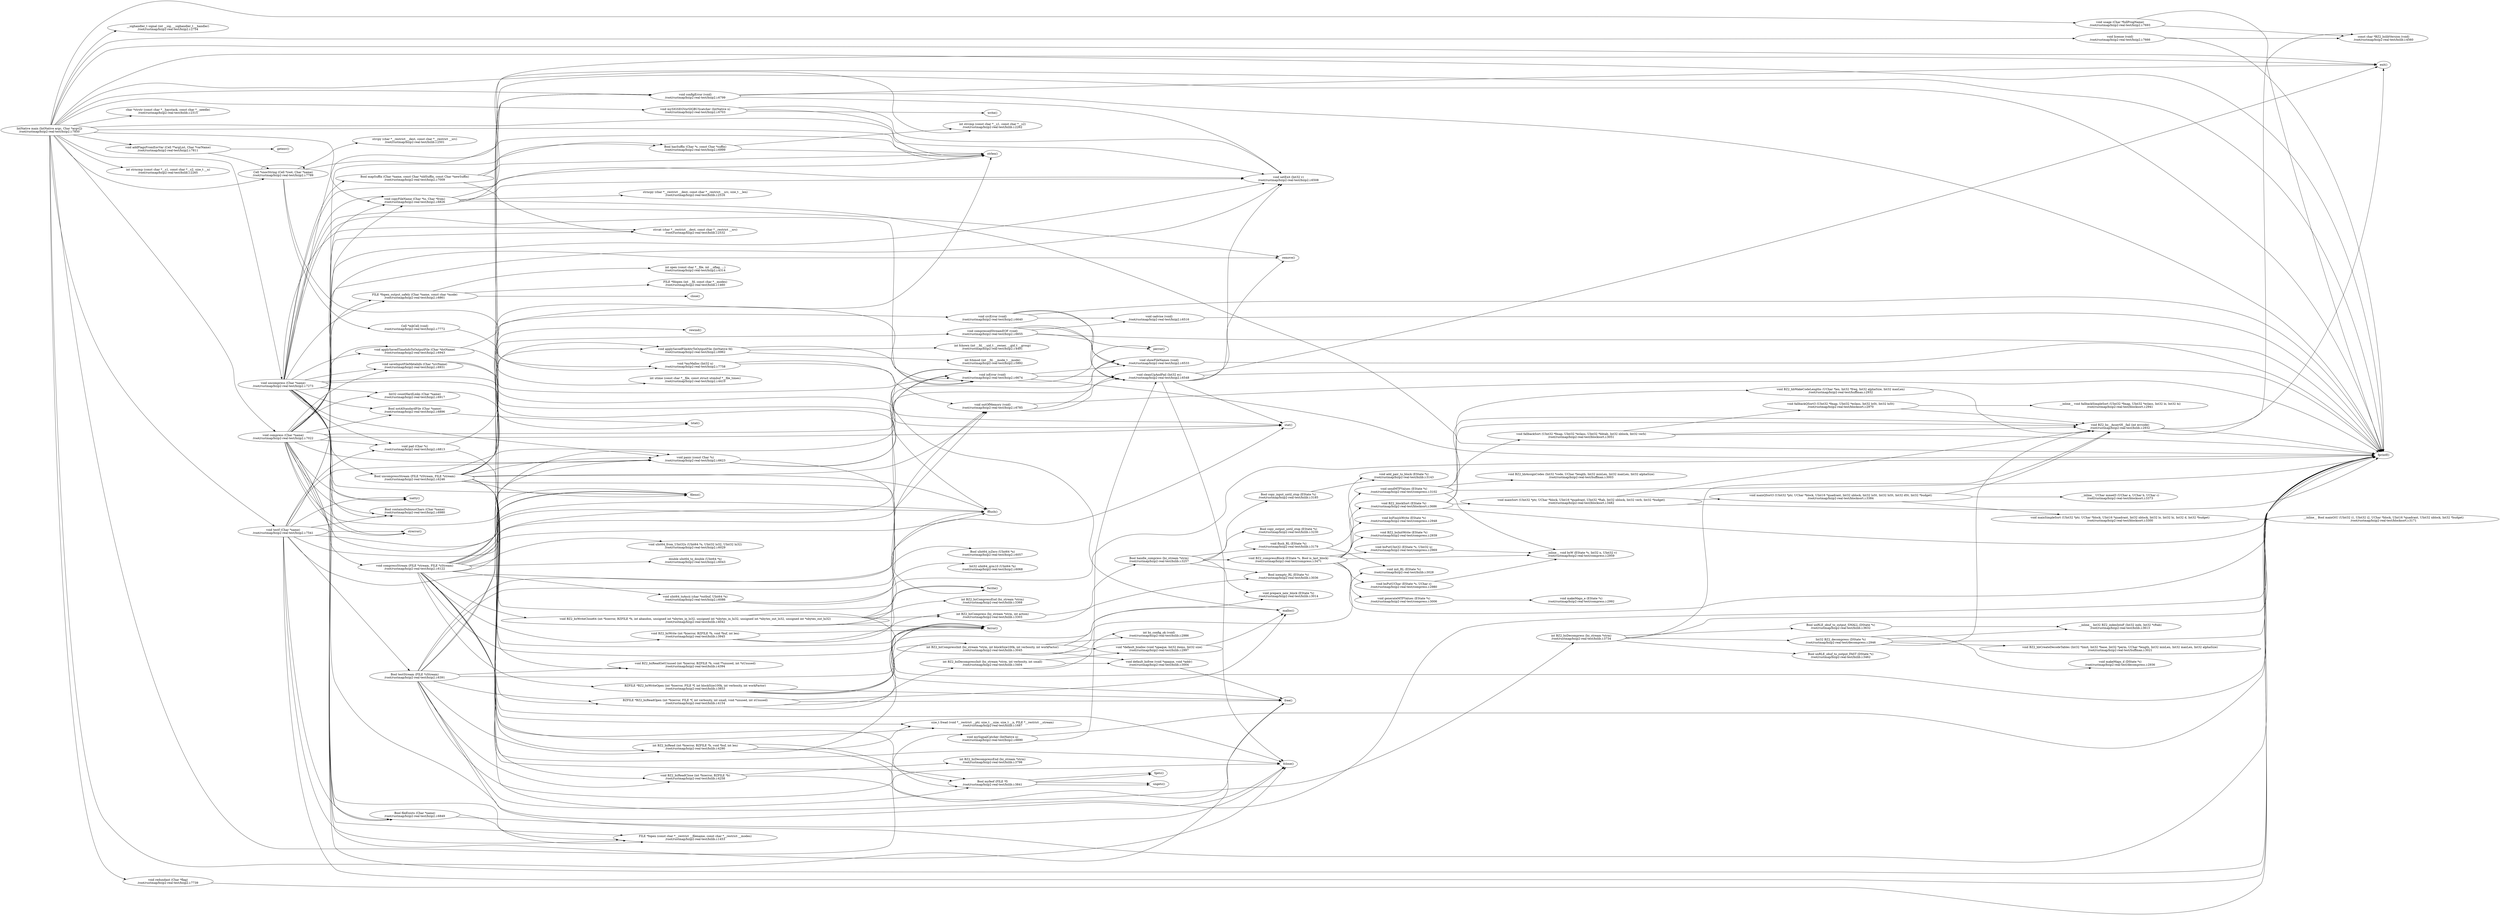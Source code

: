 digraph G {
rankdir="LR";
    main [label="IntNative main (IntNative argc, Char *argv[])
/root/rustmap/bzip2-real-test/bzip2.i:7850"]
    main -> configError
    main -> signal
    main -> mySIGSEGVorSIGBUScatcher
    main -> copyFileName
    main -> addFlagsFromEnvVar
    main -> snocString
    main -> strcmp
    main -> strlen
    main -> strstr
    main -> license
    main -> usage
    main -> exit
    main -> fprintf
    main -> redundant
    main -> strncmp
    main -> mySignalCatcher
    main -> compress
    main -> uncompress
    main -> setExit
    main -> testf
    main -> free
    configError [label="void configError (void)
/root/rustmap/bzip2-real-test/bzip2.i:6799"]
    configError -> fprintf
    configError -> setExit
    configError -> exit
    fprintf [label="fprintf()"]
    setExit [label="void setExit (Int32 v)
/root/rustmap/bzip2-real-test/bzip2.i:6508"]
    exit [label="exit()"]
    signal [label="__sighandler_t signal (int __sig, __sighandler_t __handler)
/root/rustmap/bzip2-real-test/bzip2.i:2754"]
    mySIGSEGVorSIGBUScatcher [label="void mySIGSEGVorSIGBUScatcher (IntNative n)
/root/rustmap/bzip2-real-test/bzip2.i:6703"]
    mySIGSEGVorSIGBUScatcher -> write
    mySIGSEGVorSIGBUScatcher -> strlen
    mySIGSEGVorSIGBUScatcher -> setExit
    write [label="write()"]
    strlen [label="strlen()"]
    copyFileName [label="void copyFileName (Char *to, Char *from)
/root/rustmap/bzip2-real-test/bzip2.i:6826"]
    copyFileName -> strlen
    copyFileName -> fprintf
    copyFileName -> setExit
    copyFileName -> exit
    copyFileName -> strncpy
    strncpy [label="strncpy (char *__restrict __dest, const char *__restrict __src, size_t __len)
/root/rustmap/bzip2-real-test/bzlib.i:2516"]
    addFlagsFromEnvVar [label="void addFlagsFromEnvVar (Cell **argList, Char *varName)
/root/rustmap/bzip2-real-test/bzip2.i:7811"]
    addFlagsFromEnvVar -> getenv
    addFlagsFromEnvVar -> snocString
    getenv [label="getenv()"]
    snocString [label="Cell *snocString (Cell *root, Char *name)
/root/rustmap/bzip2-real-test/bzip2.i:7789"]
    snocString -> mkCell
    snocString -> myMalloc
    snocString -> strlen
    snocString -> strcpy
    snocString -> snocString
    mkCell [label="Cell *mkCell (void)
/root/rustmap/bzip2-real-test/bzip2.i:7772"]
    mkCell -> myMalloc
    myMalloc [label="void *myMalloc (Int32 n)
/root/rustmap/bzip2-real-test/bzip2.i:7758"]
    myMalloc -> malloc
    myMalloc -> outOfMemory
    malloc [label="malloc()"]
    outOfMemory [label="void outOfMemory (void)
/root/rustmap/bzip2-real-test/bzip2.i:6785"]
    outOfMemory -> fprintf
    outOfMemory -> showFileNames
    outOfMemory -> cleanUpAndFail
    showFileNames [label="void showFileNames (void)
/root/rustmap/bzip2-real-test/bzip2.i:6533"]
    showFileNames -> fprintf
    cleanUpAndFail [label="void cleanUpAndFail (Int32 ec)
/root/rustmap/bzip2-real-test/bzip2.i:6548"]
    cleanUpAndFail -> stat
    cleanUpAndFail -> fprintf
    cleanUpAndFail -> fclose
    cleanUpAndFail -> remove
    cleanUpAndFail -> setExit
    cleanUpAndFail -> exit
    stat [label="stat()"]
    fclose [label="fclose()"]
    remove [label="remove()"]
    strcpy [label="strcpy (char *__restrict __dest, const char *__restrict __src)
/root/rustmap/bzip2-real-test/bzlib.i:2501"]
    strcmp [label="int strcmp (const char *__s1, const char *__s2)
/root/rustmap/bzip2-real-test/bzlib.i:2262"]
    strstr [label="char *strstr (const char *__haystack, const char *__needle)
/root/rustmap/bzip2-real-test/bzlib.i:2315"]
    license [label="void license (void)
/root/rustmap/bzip2-real-test/bzip2.i:7666"]
    license -> fprintf
    license -> BZ2_bzlibVersion
    BZ2_bzlibVersion [label="const char *BZ2_bzlibVersion (void)
/root/rustmap/bzip2-real-test/bzlib.i:4560"]
    usage [label="void usage (Char *fullProgName)
/root/rustmap/bzip2-real-test/bzip2.i:7693"]
    usage -> fprintf
    usage -> BZ2_bzlibVersion
    redundant [label="void redundant (Char *flag)
/root/rustmap/bzip2-real-test/bzip2.i:7739"]
    redundant -> fprintf
    strncmp [label="int strncmp (const char *__s1, const char *__s2, size_t __n)
/root/rustmap/bzip2-real-test/bzlib.i:2265"]
    mySignalCatcher [label="void mySignalCatcher (IntNative n)
/root/rustmap/bzip2-real-test/bzip2.i:6690"]
    mySignalCatcher -> fprintf
    mySignalCatcher -> cleanUpAndFail
    compress [label="void compress (Char *name)
/root/rustmap/bzip2-real-test/bzip2.i:7022"]
    compress -> panic
    compress -> copyFileName
    compress -> strcat
    compress -> containsDubiousChars
    compress -> fprintf
    compress -> setExit
    compress -> fileExists
    compress -> strerror
    compress -> hasSuffix
    compress -> stat
    compress -> notAStandardFile
    compress -> remove
    compress -> countHardLinks
    compress -> saveInputFileMetaInfo
    compress -> isatty
    compress -> fileno
    compress -> fopen
    compress -> fclose
    compress -> fopen_output_safely
    compress -> pad
    compress -> fflush
    compress -> compressStream
    compress -> applySavedTimeInfoToOutputFile
    compress -> ioError
    panic [label="void panic (const Char *s)
/root/rustmap/bzip2-real-test/bzip2.i:6623"]
    panic -> fprintf
    panic -> showFileNames
    panic -> cleanUpAndFail
    strcat [label="strcat (char *__restrict __dest, const char *__restrict __src)
/root/rustmap/bzip2-real-test/bzlib.i:2532"]
    containsDubiousChars [label="Bool containsDubiousChars (Char *name)
/root/rustmap/bzip2-real-test/bzip2.i:6980"]
    fileExists [label="Bool fileExists (Char *name)
/root/rustmap/bzip2-real-test/bzip2.i:6849"]
    fileExists -> fopen
    fileExists -> fclose
    fopen [label="FILE *fopen (const char *__restrict __filename, const char *__restrict __modes)
/root/rustmap/bzip2-real-test/bzlib.i:1453"]
    strerror [label="strerror()"]
    hasSuffix [label="Bool hasSuffix (Char *s, const Char *suffix)
/root/rustmap/bzip2-real-test/bzip2.i:6999"]
    hasSuffix -> strlen
    hasSuffix -> strcmp
    notAStandardFile [label="Bool notAStandardFile (Char *name)
/root/rustmap/bzip2-real-test/bzip2.i:6896"]
    notAStandardFile -> lstat
    lstat [label="lstat()"]
    countHardLinks [label="Int32 countHardLinks (Char *name)
/root/rustmap/bzip2-real-test/bzip2.i:6917"]
    countHardLinks -> lstat
    saveInputFileMetaInfo [label="void saveInputFileMetaInfo (Char *srcName)
/root/rustmap/bzip2-real-test/bzip2.i:6931"]
    saveInputFileMetaInfo -> stat
    saveInputFileMetaInfo -> ioError
    ioError [label="void ioError (void)
/root/rustmap/bzip2-real-test/bzip2.i:6674"]
    ioError -> fprintf
    ioError -> perror
    ioError -> showFileNames
    ioError -> cleanUpAndFail
    perror [label="perror()"]
    isatty [label="isatty()"]
    fileno [label="fileno()"]
    fopen_output_safely [label="FILE *fopen_output_safely (Char *name, const char *mode)
/root/rustmap/bzip2-real-test/bzip2.i:6861"]
    fopen_output_safely -> open
    fopen_output_safely -> fdopen
    fopen_output_safely -> close
    open [label="int open (const char *__file, int __oflag, ...)
/root/rustmap/bzip2-real-test/bzip2.i:4314"]
    fdopen [label="FILE *fdopen (int __fd, const char *__modes)
/root/rustmap/bzip2-real-test/bzlib.i:1460"]
    close [label="close()"]
    pad [label="void pad (Char *s)
/root/rustmap/bzip2-real-test/bzip2.i:6813"]
    pad -> strlen
    pad -> fprintf
    fflush [label="fflush()"]
    compressStream [label="void compressStream (FILE *stream, FILE *zStream)
/root/rustmap/bzip2-real-test/bzip2.i:6122"]
    compressStream -> ferror
    compressStream -> BZ2_bzWriteOpen
    compressStream -> fprintf
    compressStream -> myfeof
    compressStream -> fread
    compressStream -> BZ2_bzWrite
    compressStream -> BZ2_bzWriteClose64
    compressStream -> fflush
    compressStream -> fileno
    compressStream -> applySavedFileAttrToOutputFile
    compressStream -> fclose
    compressStream -> uInt64_from_UInt32s
    compressStream -> uInt64_to_double
    compressStream -> uInt64_toAscii
    compressStream -> configError
    compressStream -> outOfMemory
    compressStream -> ioError
    compressStream -> panic
    ferror [label="ferror()"]
    BZ2_bzWriteOpen [label="BZFILE *BZ2_bzWriteOpen (int *bzerror, FILE *f, int blockSize100k, int verbosity, int workFactor)
/root/rustmap/bzip2-real-test/bzlib.i:3853"]
    BZ2_bzWriteOpen -> ferror
    BZ2_bzWriteOpen -> malloc
    BZ2_bzWriteOpen -> BZ2_bzCompressInit
    BZ2_bzWriteOpen -> free
    BZ2_bzCompressInit [label="int BZ2_bzCompressInit (bz_stream *strm, int blockSize100k, int verbosity, int workFactor)
/root/rustmap/bzip2-real-test/bzlib.i:3045"]
    BZ2_bzCompressInit -> bz_config_ok
    BZ2_bzCompressInit -> default_bzalloc
    BZ2_bzCompressInit -> default_bzfree
    BZ2_bzCompressInit -> init_RL
    BZ2_bzCompressInit -> prepare_new_block
    bz_config_ok [label="int bz_config_ok (void)
/root/rustmap/bzip2-real-test/bzlib.i:2986"]
    default_bzalloc [label="void *default_bzalloc (void *opaque, Int32 items, Int32 size)
/root/rustmap/bzip2-real-test/bzlib.i:2997"]
    default_bzalloc -> malloc
    default_bzfree [label="void default_bzfree (void *opaque, void *addr)
/root/rustmap/bzip2-real-test/bzlib.i:3004"]
    default_bzfree -> free
    free [label="free()"]
    init_RL [label="void init_RL (EState *s)
/root/rustmap/bzip2-real-test/bzlib.i:3028"]
    prepare_new_block [label="void prepare_new_block (EState *s)
/root/rustmap/bzip2-real-test/bzlib.i:3014"]
    myfeof [label="Bool myfeof (FILE *f)
/root/rustmap/bzip2-real-test/bzip2.i:6109"]
    myfeof -> fgetc
    myfeof -> ungetc
    fgetc [label="fgetc()"]
    ungetc [label="ungetc()"]
    fread [label="size_t fread (void *__restrict __ptr, size_t __size, size_t __n, FILE *__restrict __stream)
/root/rustmap/bzip2-real-test/bzlib.i:1687"]
    BZ2_bzWrite [label="void BZ2_bzWrite (int *bzerror, BZFILE *b, void *buf, int len)
/root/rustmap/bzip2-real-test/bzlib.i:3945"]
    BZ2_bzWrite -> ferror
    BZ2_bzWrite -> BZ2_bzCompress
    BZ2_bzWrite -> fwrite
    BZ2_bzCompress [label="int BZ2_bzCompress (bz_stream *strm, int action)
/root/rustmap/bzip2-real-test/bzlib.i:3303"]
    BZ2_bzCompress -> handle_compress
    BZ2_bzCompress -> isempty_RL
    handle_compress [label="Bool handle_compress (bz_stream *strm)
/root/rustmap/bzip2-real-test/bzlib.i:3257"]
    handle_compress -> copy_output_until_stop
    handle_compress -> isempty_RL
    handle_compress -> prepare_new_block
    handle_compress -> copy_input_until_stop
    handle_compress -> flush_RL
    handle_compress -> BZ2_compressBlock
    copy_output_until_stop [label="Bool copy_output_until_stop (EState *s)
/root/rustmap/bzip2-real-test/bzlib.i:3230"]
    isempty_RL [label="Bool isempty_RL (EState *s)
/root/rustmap/bzip2-real-test/bzlib.i:3036"]
    copy_input_until_stop [label="Bool copy_input_until_stop (EState *s)
/root/rustmap/bzip2-real-test/bzlib.i:3185"]
    copy_input_until_stop -> add_pair_to_block
    add_pair_to_block [label="void add_pair_to_block (EState *s)
/root/rustmap/bzip2-real-test/bzlib.i:3143"]
    flush_RL [label="void flush_RL (EState *s)
/root/rustmap/bzip2-real-test/bzlib.i:3179"]
    flush_RL -> add_pair_to_block
    flush_RL -> init_RL
    BZ2_compressBlock [label="void BZ2_compressBlock (EState *s, Bool is_last_block)
/root/rustmap/bzip2-real-test/compress.i:3471"]
    BZ2_compressBlock -> fprintf
    BZ2_compressBlock -> BZ2_blockSort
    BZ2_compressBlock -> BZ2_bsInitWrite
    BZ2_compressBlock -> bsPutUChar
    BZ2_compressBlock -> bsPutUInt32
    BZ2_compressBlock -> bsW
    BZ2_compressBlock -> generateMTFValues
    BZ2_compressBlock -> sendMTFValues
    BZ2_compressBlock -> bsFinishWrite
    BZ2_blockSort [label="void BZ2_blockSort (EState *s)
/root/rustmap/bzip2-real-test/blocksort.i:3686"]
    BZ2_blockSort -> fallbackSort
    BZ2_blockSort -> mainSort
    BZ2_blockSort -> fprintf
    BZ2_blockSort -> BZ2_bz__AssertH__fail
    fallbackSort [label="void fallbackSort (UInt32 *fmap, UInt32 *eclass, UInt32 *bhtab, Int32 nblock, Int32 verb)
/root/rustmap/bzip2-real-test/blocksort.i:3051"]
    fallbackSort -> fprintf
    fallbackSort -> fallbackQSort3
    fallbackSort -> BZ2_bz__AssertH__fail
    fallbackQSort3 [label="void fallbackQSort3 (UInt32 *fmap, UInt32 *eclass, Int32 loSt, Int32 hiSt)
/root/rustmap/bzip2-real-test/blocksort.i:2970"]
    fallbackQSort3 -> BZ2_bz__AssertH__fail
    fallbackQSort3 -> fallbackSimpleSort
    BZ2_bz__AssertH__fail [label="void BZ2_bz__AssertH__fail (int errcode)
/root/rustmap/bzip2-real-test/bzlib.i:2932"]
    BZ2_bz__AssertH__fail -> fprintf
    BZ2_bz__AssertH__fail -> BZ2_bzlibVersion
    BZ2_bz__AssertH__fail -> exit
    fallbackSimpleSort [label="__inline__ void fallbackSimpleSort (UInt32 *fmap, UInt32 *eclass, Int32 lo, Int32 hi)
/root/rustmap/bzip2-real-test/blocksort.i:2941"]
    mainSort [label="void mainSort (UInt32 *ptr, UChar *block, UInt16 *quadrant, UInt32 *ftab, Int32 nblock, Int32 verb, Int32 *budget)
/root/rustmap/bzip2-real-test/blocksort.i:3482"]
    mainSort -> fprintf
    mainSort -> mainQSort3
    mainSort -> BZ2_bz__AssertH__fail
    mainQSort3 [label="void mainQSort3 (UInt32 *ptr, UChar *block, UInt16 *quadrant, Int32 nblock, Int32 loSt, Int32 hiSt, Int32 dSt, Int32 *budget)
/root/rustmap/bzip2-real-test/blocksort.i:3384"]
    mainQSort3 -> BZ2_bz__AssertH__fail
    mainQSort3 -> mainSimpleSort
    mainQSort3 -> mmed3
    mainSimpleSort [label="void mainSimpleSort (UInt32 *ptr, UChar *block, UInt16 *quadrant, Int32 nblock, Int32 lo, Int32 hi, Int32 d, Int32 *budget)
/root/rustmap/bzip2-real-test/blocksort.i:3300"]
    mainSimpleSort -> mainGtU
    mainGtU [label="__inline__ Bool mainGtU (UInt32 i1, UInt32 i2, UChar *block, UInt16 *quadrant, UInt32 nblock, Int32 *budget)
/root/rustmap/bzip2-real-test/blocksort.i:3171"]
    mmed3 [label="__inline__ UChar mmed3 (UChar a, UChar b, UChar c)
/root/rustmap/bzip2-real-test/blocksort.i:3373"]
    BZ2_bsInitWrite [label="void BZ2_bsInitWrite (EState *s)
/root/rustmap/bzip2-real-test/compress.i:2939"]
    bsPutUChar [label="void bsPutUChar (EState *s, UChar c)
/root/rustmap/bzip2-real-test/compress.i:2980"]
    bsPutUChar -> bsW
    bsW [label="__inline__ void bsW (EState *s, Int32 n, UInt32 v)
/root/rustmap/bzip2-real-test/compress.i:2959"]
    bsPutUInt32 [label="void bsPutUInt32 (EState *s, UInt32 u)
/root/rustmap/bzip2-real-test/compress.i:2969"]
    bsPutUInt32 -> bsW
    generateMTFValues [label="void generateMTFValues (EState *s)
/root/rustmap/bzip2-real-test/compress.i:3006"]
    generateMTFValues -> makeMaps_e
    makeMaps_e [label="void makeMaps_e (EState *s)
/root/rustmap/bzip2-real-test/compress.i:2992"]
    sendMTFValues [label="void sendMTFValues (EState *s)
/root/rustmap/bzip2-real-test/compress.i:3102"]
    sendMTFValues -> fprintf
    sendMTFValues -> BZ2_bz__AssertH__fail
    sendMTFValues -> BZ2_hbMakeCodeLengths
    sendMTFValues -> BZ2_hbAssignCodes
    sendMTFValues -> bsW
    BZ2_hbMakeCodeLengths [label="void BZ2_hbMakeCodeLengths (UChar *len, Int32 *freq, Int32 alphaSize, Int32 maxLen)
/root/rustmap/bzip2-real-test/huffman.i:2932"]
    BZ2_hbMakeCodeLengths -> BZ2_bz__AssertH__fail
    BZ2_hbAssignCodes [label="void BZ2_hbAssignCodes (Int32 *code, UChar *length, Int32 minLen, Int32 maxLen, Int32 alphaSize)
/root/rustmap/bzip2-real-test/huffman.i:3003"]
    bsFinishWrite [label="void bsFinishWrite (EState *s)
/root/rustmap/bzip2-real-test/compress.i:2948"]
    fwrite [label="fwrite()"]
    BZ2_bzWriteClose64 [label="void BZ2_bzWriteClose64 (int *bzerror, BZFILE *b, int abandon, unsigned int *nbytes_in_lo32, unsigned int *nbytes_in_hi32, unsigned int *nbytes_out_lo32, unsigned int *nbytes_out_hi32)
/root/rustmap/bzip2-real-test/bzlib.i:4042"]
    BZ2_bzWriteClose64 -> ferror
    BZ2_bzWriteClose64 -> BZ2_bzCompress
    BZ2_bzWriteClose64 -> fwrite
    BZ2_bzWriteClose64 -> fflush
    BZ2_bzWriteClose64 -> BZ2_bzCompressEnd
    BZ2_bzWriteClose64 -> free
    BZ2_bzCompressEnd [label="int BZ2_bzCompressEnd (bz_stream *strm)
/root/rustmap/bzip2-real-test/bzlib.i:3368"]
    applySavedFileAttrToOutputFile [label="void applySavedFileAttrToOutputFile (IntNative fd)
/root/rustmap/bzip2-real-test/bzip2.i:6962"]
    applySavedFileAttrToOutputFile -> fchmod
    applySavedFileAttrToOutputFile -> ioError
    applySavedFileAttrToOutputFile -> fchown
    fchmod [label="int fchmod (int __fd, __mode_t __mode)
/root/rustmap/bzip2-real-test/bzip2.i:5892"]
    fchown [label="int fchown (int __fd, __uid_t __owner, __gid_t __group)
/root/rustmap/bzip2-real-test/bzip2.i:4491"]
    uInt64_from_UInt32s [label="void uInt64_from_UInt32s (UInt64 *n, UInt32 lo32, UInt32 hi32)
/root/rustmap/bzip2-real-test/bzip2.i:6029"]
    uInt64_to_double [label="double uInt64_to_double (UInt64 *n)
/root/rustmap/bzip2-real-test/bzip2.i:6043"]
    uInt64_toAscii [label="void uInt64_toAscii (char *outbuf, UInt64 *n)
/root/rustmap/bzip2-real-test/bzip2.i:6086"]
    uInt64_toAscii -> uInt64_qrm10
    uInt64_toAscii -> uInt64_isZero
    uInt64_qrm10 [label="Int32 uInt64_qrm10 (UInt64 *n)
/root/rustmap/bzip2-real-test/bzip2.i:6068"]
    uInt64_isZero [label="Bool uInt64_isZero (UInt64 *n)
/root/rustmap/bzip2-real-test/bzip2.i:6057"]
    applySavedTimeInfoToOutputFile [label="void applySavedTimeInfoToOutputFile (Char *dstName)
/root/rustmap/bzip2-real-test/bzip2.i:6943"]
    applySavedTimeInfoToOutputFile -> utime
    applySavedTimeInfoToOutputFile -> ioError
    utime [label="int utime (const char *__file, const struct utimbuf *__file_times)
/root/rustmap/bzip2-real-test/bzip2.i:4410"]
    uncompress [label="void uncompress (Char *name)
/root/rustmap/bzip2-real-test/bzip2.i:7273"]
    uncompress -> panic
    uncompress -> copyFileName
    uncompress -> mapSuffix
    uncompress -> strcat
    uncompress -> containsDubiousChars
    uncompress -> fprintf
    uncompress -> setExit
    uncompress -> fileExists
    uncompress -> strerror
    uncompress -> stat
    uncompress -> notAStandardFile
    uncompress -> remove
    uncompress -> countHardLinks
    uncompress -> saveInputFileMetaInfo
    uncompress -> isatty
    uncompress -> fileno
    uncompress -> fopen
    uncompress -> fclose
    uncompress -> fopen_output_safely
    uncompress -> pad
    uncompress -> fflush
    uncompress -> uncompressStream
    uncompress -> applySavedTimeInfoToOutputFile
    uncompress -> ioError
    mapSuffix [label="Bool mapSuffix (Char *name, const Char *oldSuffix, const Char *newSuffix)
/root/rustmap/bzip2-real-test/bzip2.i:7009"]
    mapSuffix -> hasSuffix
    mapSuffix -> strlen
    mapSuffix -> strcat
    uncompressStream [label="Bool uncompressStream (FILE *zStream, FILE *stream)
/root/rustmap/bzip2-real-test/bzip2.i:6246"]
    uncompressStream -> ferror
    uncompressStream -> BZ2_bzReadOpen
    uncompressStream -> BZ2_bzRead
    uncompressStream -> fwrite
    uncompressStream -> BZ2_bzReadGetUnused
    uncompressStream -> panic
    uncompressStream -> BZ2_bzReadClose
    uncompressStream -> myfeof
    uncompressStream -> fileno
    uncompressStream -> applySavedFileAttrToOutputFile
    uncompressStream -> fclose
    uncompressStream -> fflush
    uncompressStream -> fprintf
    uncompressStream -> rewind
    uncompressStream -> fread
    uncompressStream -> configError
    uncompressStream -> ioError
    uncompressStream -> crcError
    uncompressStream -> outOfMemory
    uncompressStream -> compressedStreamEOF
    BZ2_bzReadOpen [label="BZFILE *BZ2_bzReadOpen (int *bzerror, FILE *f, int verbosity, int small, void *unused, int nUnused)
/root/rustmap/bzip2-real-test/bzlib.i:4154"]
    BZ2_bzReadOpen -> ferror
    BZ2_bzReadOpen -> malloc
    BZ2_bzReadOpen -> BZ2_bzDecompressInit
    BZ2_bzReadOpen -> free
    BZ2_bzDecompressInit [label="int BZ2_bzDecompressInit (bz_stream *strm, int verbosity, int small)
/root/rustmap/bzip2-real-test/bzlib.i:3404"]
    BZ2_bzDecompressInit -> bz_config_ok
    BZ2_bzDecompressInit -> default_bzalloc
    BZ2_bzDecompressInit -> default_bzfree
    BZ2_bzRead [label="int BZ2_bzRead (int *bzerror, BZFILE *b, void *buf, int len)
/root/rustmap/bzip2-real-test/bzlib.i:4290"]
    BZ2_bzRead -> ferror
    BZ2_bzRead -> myfeof
    BZ2_bzRead -> fread
    BZ2_bzRead -> BZ2_bzDecompress
    myfeof [label="Bool myfeof (FILE *f)
/root/rustmap/bzip2-real-test/bzlib.i:3841"]
    myfeof -> fgetc
    myfeof -> ungetc
    BZ2_bzDecompress [label="int BZ2_bzDecompress (bz_stream *strm)
/root/rustmap/bzip2-real-test/bzlib.i:3734"]
    BZ2_bzDecompress -> unRLE_obuf_to_output_SMALL
    BZ2_bzDecompress -> unRLE_obuf_to_output_FAST
    BZ2_bzDecompress -> fprintf
    BZ2_bzDecompress -> BZ2_decompress
    BZ2_bzDecompress -> BZ2_bz__AssertH__fail
    unRLE_obuf_to_output_SMALL [label="Bool unRLE_obuf_to_output_SMALL (DState *s)
/root/rustmap/bzip2-real-test/bzlib.i:3632"]
    unRLE_obuf_to_output_SMALL -> BZ2_indexIntoF
    BZ2_indexIntoF [label="__inline__ Int32 BZ2_indexIntoF (Int32 indx, Int32 *cftab)
/root/rustmap/bzip2-real-test/bzlib.i:3613"]
    unRLE_obuf_to_output_FAST [label="Bool unRLE_obuf_to_output_FAST (DState *s)
/root/rustmap/bzip2-real-test/bzlib.i:3462"]
    BZ2_decompress [label="Int32 BZ2_decompress (DState *s)
/root/rustmap/bzip2-real-test/decompress.i:2946"]
    BZ2_decompress -> fprintf
    BZ2_decompress -> makeMaps_d
    BZ2_decompress -> BZ2_hbCreateDecodeTables
    BZ2_decompress -> BZ2_indexIntoF
    BZ2_decompress -> BZ2_bz__AssertH__fail
    makeMaps_d [label="void makeMaps_d (DState *s)
/root/rustmap/bzip2-real-test/decompress.i:2936"]
    BZ2_hbCreateDecodeTables [label="void BZ2_hbCreateDecodeTables (Int32 *limit, Int32 *base, Int32 *perm, UChar *length, Int32 minLen, Int32 maxLen, Int32 alphaSize)
/root/rustmap/bzip2-real-test/huffman.i:3021"]
    BZ2_bzReadGetUnused [label="void BZ2_bzReadGetUnused (int *bzerror, BZFILE *b, void **unused, int *nUnused)
/root/rustmap/bzip2-real-test/bzlib.i:4394"]
    BZ2_bzReadClose [label="void BZ2_bzReadClose (int *bzerror, BZFILE *b)
/root/rustmap/bzip2-real-test/bzlib.i:4258"]
    BZ2_bzReadClose -> BZ2_bzDecompressEnd
    BZ2_bzReadClose -> free
    BZ2_bzDecompressEnd [label="int BZ2_bzDecompressEnd (bz_stream *strm)
/root/rustmap/bzip2-real-test/bzlib.i:3798"]
    rewind [label="rewind()"]
    crcError [label="void crcError (void)
/root/rustmap/bzip2-real-test/bzip2.i:6640"]
    crcError -> fprintf
    crcError -> showFileNames
    crcError -> cadvise
    crcError -> cleanUpAndFail
    cadvise [label="void cadvise (void)
/root/rustmap/bzip2-real-test/bzip2.i:6516"]
    cadvise -> fprintf
    compressedStreamEOF [label="void compressedStreamEOF (void)
/root/rustmap/bzip2-real-test/bzip2.i:6655"]
    compressedStreamEOF -> fprintf
    compressedStreamEOF -> perror
    compressedStreamEOF -> showFileNames
    compressedStreamEOF -> cadvise
    compressedStreamEOF -> cleanUpAndFail
    testf [label="void testf (Char *name)
/root/rustmap/bzip2-real-test/bzip2.i:7541"]
    testf -> panic
    testf -> copyFileName
    testf -> containsDubiousChars
    testf -> fprintf
    testf -> setExit
    testf -> fileExists
    testf -> strerror
    testf -> stat
    testf -> isatty
    testf -> fileno
    testf -> fopen
    testf -> pad
    testf -> fflush
    testf -> testStream
    testStream [label="Bool testStream (FILE *zStream)
/root/rustmap/bzip2-real-test/bzip2.i:6391"]
    testStream -> ferror
    testStream -> BZ2_bzReadOpen
    testStream -> BZ2_bzRead
    testStream -> BZ2_bzReadGetUnused
    testStream -> panic
    testStream -> BZ2_bzReadClose
    testStream -> myfeof
    testStream -> fclose
    testStream -> fprintf
    testStream -> configError
    testStream -> ioError
    testStream -> outOfMemory
}
